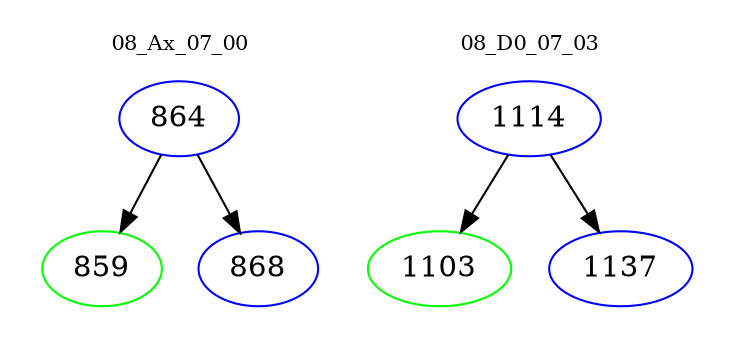 digraph{
subgraph cluster_0 {
color = white
label = "08_Ax_07_00";
fontsize=10;
T0_864 [label="864", color="blue"]
T0_864 -> T0_859 [color="black"]
T0_859 [label="859", color="green"]
T0_864 -> T0_868 [color="black"]
T0_868 [label="868", color="blue"]
}
subgraph cluster_1 {
color = white
label = "08_D0_07_03";
fontsize=10;
T1_1114 [label="1114", color="blue"]
T1_1114 -> T1_1103 [color="black"]
T1_1103 [label="1103", color="green"]
T1_1114 -> T1_1137 [color="black"]
T1_1137 [label="1137", color="blue"]
}
}
